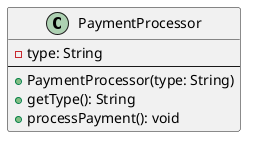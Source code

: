 @startuml
class PaymentProcessor {
    - type: String
    --
    + PaymentProcessor(type: String)
    + getType(): String
    + processPayment(): void
}
@enduml